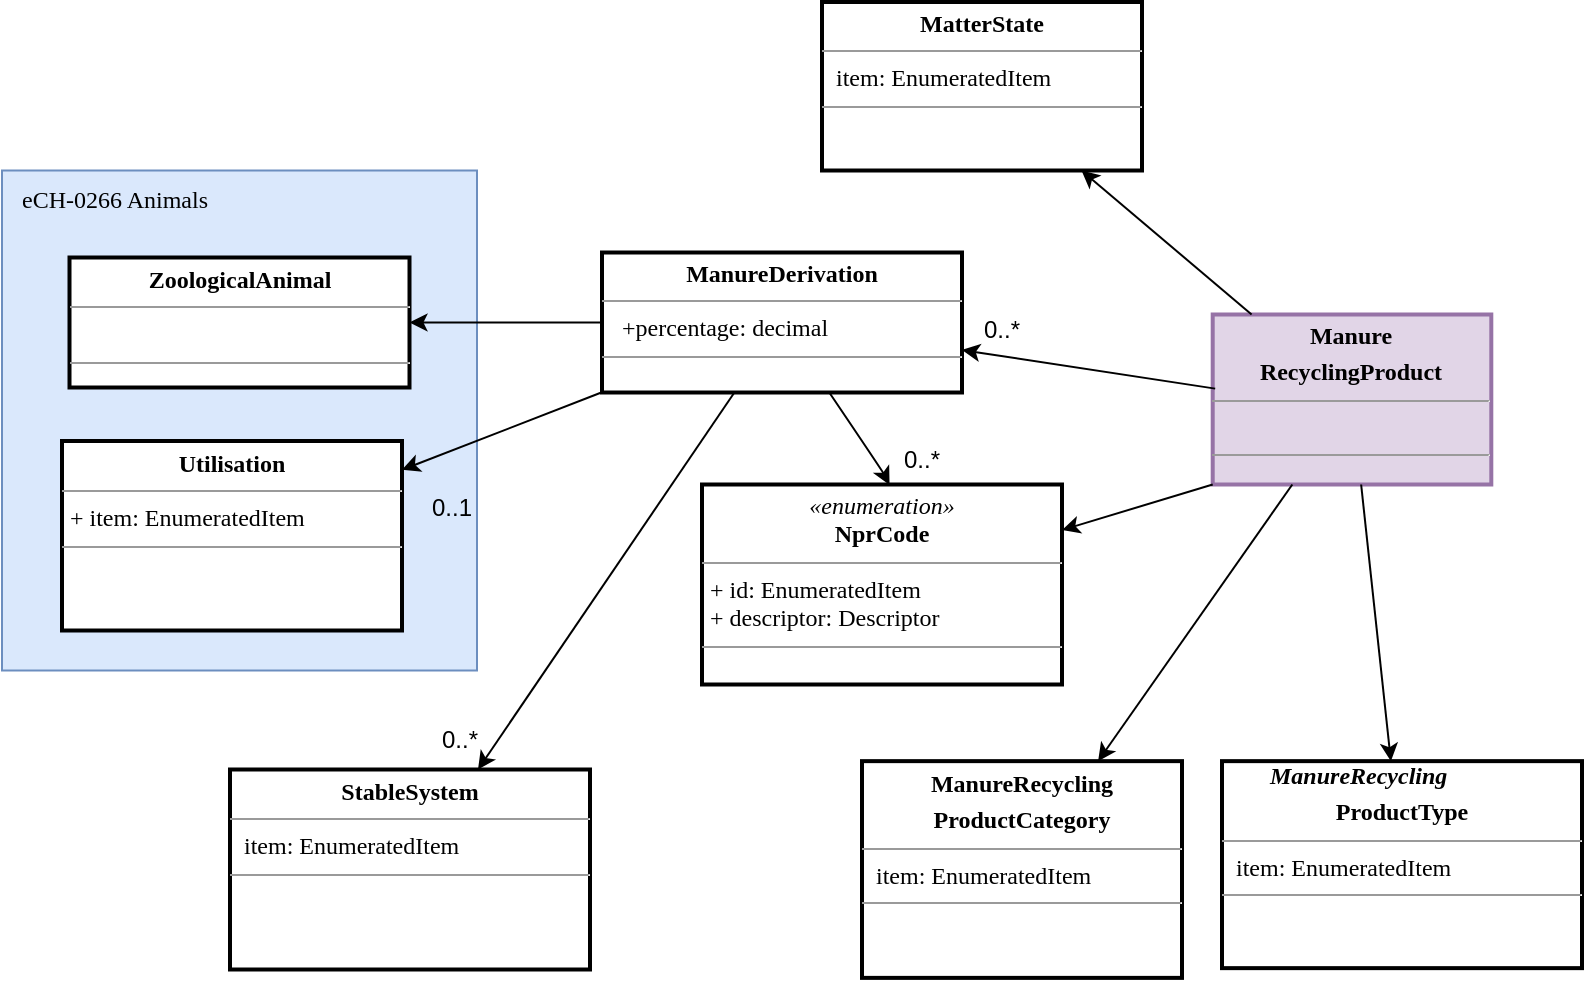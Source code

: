 <mxfile version="23.0.2" type="device">
  <diagram name="Page-1" id="qBD6op3qUp-WdUlCAM_y">
    <mxGraphModel dx="3664" dy="979" grid="1" gridSize="10" guides="1" tooltips="1" connect="1" arrows="1" fold="1" page="1" pageScale="1" pageWidth="850" pageHeight="1100" math="0" shadow="0">
      <root>
        <mxCell id="0" />
        <mxCell id="1" parent="0" />
        <mxCell id="UCvxWR03_ax1GN8wgk-j-15" value="&lt;p style=&quot;margin:0px;margin-top:4px;text-align:center;&quot;&gt;&lt;b&gt;Manure&lt;/b&gt;&lt;/p&gt;&lt;p style=&quot;margin:0px;margin-top:4px;text-align:center;&quot;&gt;&lt;b&gt;RecyclingProduct&lt;/b&gt;&lt;/p&gt;&lt;hr size=&quot;1&quot;&gt;&lt;p style=&quot;margin:0px;margin-left:4px;&quot;&gt;&amp;nbsp;&lt;br&gt;&lt;/p&gt;&lt;hr size=&quot;1&quot;&gt;&lt;p style=&quot;margin:0px;margin-left:4px;&quot;&gt;&lt;br&gt;&lt;/p&gt;" style="verticalAlign=top;align=left;overflow=fill;fontSize=12;fontFamily=Verdana;html=1;sketch=0;strokeWidth=2;fillColor=#e1d5e7;strokeColor=#9673a6;" vertex="1" parent="1">
          <mxGeometry x="-1924.65" y="496.25" width="139.3" height="85" as="geometry" />
        </mxCell>
        <mxCell id="UCvxWR03_ax1GN8wgk-j-17" value="" style="endArrow=classic;html=1;sketch=0;fontFamily=Verdana;curved=1;" edge="1" parent="1" source="UCvxWR03_ax1GN8wgk-j-15" target="UCvxWR03_ax1GN8wgk-j-23">
          <mxGeometry width="50" height="50" relative="1" as="geometry">
            <mxPoint x="-1319.31" y="604.7" as="sourcePoint" />
            <mxPoint x="-1498.8" y="935.265" as="targetPoint" />
          </mxGeometry>
        </mxCell>
        <mxCell id="UCvxWR03_ax1GN8wgk-j-23" value="&lt;i style=&quot;border-color: var(--border-color); text-align: center;&quot;&gt;&lt;span style=&quot;white-space: pre;&quot;&gt; &lt;/span&gt;&amp;nbsp; &amp;nbsp; &amp;nbsp; &amp;nbsp;&lt;b style=&quot;background-color: initial;&quot;&gt;ManureRecycling&lt;/b&gt;&lt;br&gt;&lt;/i&gt;&lt;p style=&quot;margin:0px;margin-top:4px;text-align:center;&quot;&gt;&lt;b&gt;ProductType&lt;/b&gt;&lt;/p&gt;&lt;hr size=&quot;1&quot;&gt;&lt;p style=&quot;margin:0px;margin-left:4px;&quot;&gt;&amp;nbsp;item: EnumeratedItem&lt;br&gt;&lt;/p&gt;&lt;hr size=&quot;1&quot;&gt;&lt;p style=&quot;margin:0px;margin-left:4px;&quot;&gt;&lt;br&gt;&lt;/p&gt;" style="verticalAlign=top;align=left;overflow=fill;fontSize=12;fontFamily=Verdana;html=1;sketch=0;strokeWidth=2;" vertex="1" parent="1">
          <mxGeometry x="-1920" y="719.57" width="180" height="103.5" as="geometry" />
        </mxCell>
        <mxCell id="UCvxWR03_ax1GN8wgk-j-24" value="" style="rounded=0;whiteSpace=wrap;html=1;fillColor=#dae8fc;strokeColor=#6c8ebf;fontFamily=Verdana;" vertex="1" parent="1">
          <mxGeometry x="-2530" y="424.25" width="237.5" height="250" as="geometry" />
        </mxCell>
        <mxCell id="UCvxWR03_ax1GN8wgk-j-25" value="eCH-0266 Animals" style="text;html=1;strokeColor=none;fillColor=none;align=left;verticalAlign=middle;whiteSpace=wrap;rounded=0;strokeWidth=2;fontFamily=Verdana;" vertex="1" parent="1">
          <mxGeometry x="-2522.5" y="424.25" width="290" height="30" as="geometry" />
        </mxCell>
        <mxCell id="UCvxWR03_ax1GN8wgk-j-26" value="&lt;p style=&quot;margin:0px;margin-top:4px;text-align:center;&quot;&gt;&lt;b&gt;ZoologicalAnimal&lt;/b&gt;&lt;/p&gt;&lt;hr size=&quot;1&quot;&gt;&lt;p style=&quot;margin:0px;margin-left:4px;&quot;&gt;&amp;nbsp;&amp;nbsp;&lt;br&gt;&lt;/p&gt;&lt;hr size=&quot;1&quot;&gt;&lt;p style=&quot;margin:0px;margin-left:4px;&quot;&gt;&lt;br&gt;&lt;/p&gt;" style="verticalAlign=top;align=left;overflow=fill;fontSize=12;fontFamily=Verdana;html=1;sketch=0;strokeWidth=2;" vertex="1" parent="1">
          <mxGeometry x="-2496.25" y="467.75" width="170" height="65" as="geometry" />
        </mxCell>
        <mxCell id="UCvxWR03_ax1GN8wgk-j-27" value="&lt;p style=&quot;margin:0px;margin-top:4px;text-align:center;&quot;&gt;&lt;b&gt;ManureDerivation&lt;/b&gt;&lt;/p&gt;&lt;hr size=&quot;1&quot;&gt;&lt;p style=&quot;margin:0px;margin-left:4px;&quot;&gt;&amp;nbsp; +percentage: decimal&lt;br&gt;&lt;/p&gt;&lt;hr size=&quot;1&quot;&gt;&lt;p style=&quot;margin:0px;margin-left:4px;&quot;&gt;&lt;br&gt;&lt;/p&gt;" style="verticalAlign=top;align=left;overflow=fill;fontSize=12;fontFamily=Verdana;html=1;sketch=0;strokeWidth=2;" vertex="1" parent="1">
          <mxGeometry x="-2230" y="465.25" width="180" height="70" as="geometry" />
        </mxCell>
        <mxCell id="UCvxWR03_ax1GN8wgk-j-28" value="" style="endArrow=classic;html=1;sketch=0;fontFamily=Verdana;curved=1;entryX=1;entryY=0.5;entryDx=0;entryDy=0;" edge="1" parent="1" source="UCvxWR03_ax1GN8wgk-j-27" target="UCvxWR03_ax1GN8wgk-j-26">
          <mxGeometry width="50" height="50" relative="1" as="geometry">
            <mxPoint x="-2191.41" y="847.82" as="sourcePoint" />
            <mxPoint x="-2367.5" y="853.068" as="targetPoint" />
          </mxGeometry>
        </mxCell>
        <mxCell id="UCvxWR03_ax1GN8wgk-j-29" value="&lt;p style=&quot;margin:0px;margin-top:4px;text-align:center;&quot;&gt;&lt;b&gt;StableSystem&lt;/b&gt;&lt;/p&gt;&lt;hr size=&quot;1&quot;&gt;&lt;p style=&quot;margin:0px;margin-left:4px;&quot;&gt;&amp;nbsp;item: EnumeratedItem&lt;br&gt;&lt;/p&gt;&lt;hr size=&quot;1&quot;&gt;&lt;p style=&quot;margin:0px;margin-left:4px;&quot;&gt;&lt;br&gt;&lt;/p&gt;" style="verticalAlign=top;align=left;overflow=fill;fontSize=12;fontFamily=Verdana;html=1;sketch=0;strokeWidth=2;" vertex="1" parent="1">
          <mxGeometry x="-2416" y="723.75" width="180" height="100" as="geometry" />
        </mxCell>
        <mxCell id="UCvxWR03_ax1GN8wgk-j-30" value="" style="endArrow=classic;html=1;sketch=0;fontFamily=Verdana;curved=1;" edge="1" parent="1" source="UCvxWR03_ax1GN8wgk-j-27" target="UCvxWR03_ax1GN8wgk-j-29">
          <mxGeometry width="50" height="50" relative="1" as="geometry">
            <mxPoint x="-2191.41" y="847.82" as="sourcePoint" />
            <mxPoint x="-2367.5" y="853.068" as="targetPoint" />
          </mxGeometry>
        </mxCell>
        <mxCell id="UCvxWR03_ax1GN8wgk-j-31" value="&lt;p style=&quot;margin:0px;margin-top:4px;text-align:center;&quot;&gt;&lt;b style=&quot;background-color: initial;&quot;&gt;Utilisation&lt;/b&gt;&lt;br&gt;&lt;/p&gt;&lt;hr size=&quot;1&quot;&gt;&lt;p style=&quot;margin:0px;margin-left:4px;&quot;&gt;+ item: EnumeratedItem&lt;br&gt;&lt;/p&gt;&lt;hr size=&quot;1&quot;&gt;&lt;p style=&quot;margin:0px;margin-left:4px;&quot;&gt;&lt;br&gt;&lt;/p&gt;" style="verticalAlign=top;align=left;overflow=fill;fontSize=12;fontFamily=Verdana;html=1;sketch=0;strokeWidth=2;" vertex="1" parent="1">
          <mxGeometry x="-2500" y="559.5" width="170" height="94.75" as="geometry" />
        </mxCell>
        <mxCell id="UCvxWR03_ax1GN8wgk-j-32" value="" style="endArrow=classic;html=1;sketch=0;fontFamily=Verdana;curved=1;" edge="1" parent="1" source="UCvxWR03_ax1GN8wgk-j-27" target="UCvxWR03_ax1GN8wgk-j-31">
          <mxGeometry width="50" height="50" relative="1" as="geometry">
            <mxPoint x="-2143.35" y="875.75" as="sourcePoint" />
            <mxPoint x="-2285.148" y="1086.75" as="targetPoint" />
          </mxGeometry>
        </mxCell>
        <mxCell id="UCvxWR03_ax1GN8wgk-j-33" value="0..1" style="text;html=1;strokeColor=none;fillColor=none;align=center;verticalAlign=middle;whiteSpace=wrap;rounded=0;" vertex="1" parent="1">
          <mxGeometry x="-2335" y="578.25" width="60" height="30" as="geometry" />
        </mxCell>
        <mxCell id="UCvxWR03_ax1GN8wgk-j-37" value="&lt;p style=&quot;margin:0px;margin-top:4px;text-align:center;&quot;&gt;&lt;b&gt;ManureRecycling&lt;/b&gt;&lt;/p&gt;&lt;p style=&quot;margin:0px;margin-top:4px;text-align:center;&quot;&gt;&lt;b style=&quot;background-color: initial;&quot;&gt;ProductCategory&lt;/b&gt;&lt;/p&gt;&lt;hr size=&quot;1&quot;&gt;&lt;p style=&quot;margin:0px;margin-left:4px;&quot;&gt;&amp;nbsp;item: EnumeratedItem&lt;br&gt;&lt;/p&gt;&lt;hr size=&quot;1&quot;&gt;&lt;p style=&quot;margin:0px;margin-left:4px;&quot;&gt;&lt;br&gt;&lt;/p&gt;" style="verticalAlign=top;align=left;overflow=fill;fontSize=12;fontFamily=Verdana;html=1;sketch=0;strokeWidth=2;" vertex="1" parent="1">
          <mxGeometry x="-2100" y="719.57" width="160" height="108.37" as="geometry" />
        </mxCell>
        <mxCell id="UCvxWR03_ax1GN8wgk-j-38" value="" style="endArrow=classic;html=1;sketch=0;fontFamily=Verdana;curved=1;" edge="1" parent="1" source="UCvxWR03_ax1GN8wgk-j-15" target="UCvxWR03_ax1GN8wgk-j-37">
          <mxGeometry width="50" height="50" relative="1" as="geometry">
            <mxPoint x="-1576.296" y="565.25" as="sourcePoint" />
            <mxPoint x="-1546.655" y="654.25" as="targetPoint" />
          </mxGeometry>
        </mxCell>
        <mxCell id="UCvxWR03_ax1GN8wgk-j-39" value="&lt;p style=&quot;margin:0px;margin-top:4px;text-align:center;&quot;&gt;&lt;i&gt;«enumeration»&lt;/i&gt;&lt;br&gt;&lt;b&gt;NprCode&lt;/b&gt;&lt;/p&gt;&lt;hr size=&quot;1&quot;&gt;&lt;p style=&quot;margin:0px;margin-left:4px;&quot;&gt;+ id: EnumeratedItem&lt;br&gt;&lt;/p&gt;&lt;p style=&quot;margin:0px;margin-left:4px;&quot;&gt;+ descriptor: Descriptor&lt;/p&gt;&lt;hr size=&quot;1&quot;&gt;&lt;p style=&quot;margin:0px;margin-left:4px;&quot;&gt;&lt;br&gt;&lt;/p&gt;" style="verticalAlign=top;align=left;overflow=fill;fontSize=12;fontFamily=Verdana;html=1;sketch=0;strokeWidth=2;" vertex="1" parent="1">
          <mxGeometry x="-2180" y="581.25" width="180" height="100" as="geometry" />
        </mxCell>
        <mxCell id="UCvxWR03_ax1GN8wgk-j-40" value="" style="endArrow=classic;html=1;sketch=0;fontFamily=Verdana;curved=1;exitX=0;exitY=1;exitDx=0;exitDy=0;" edge="1" parent="1" source="UCvxWR03_ax1GN8wgk-j-15" target="UCvxWR03_ax1GN8wgk-j-39">
          <mxGeometry width="50" height="50" relative="1" as="geometry">
            <mxPoint x="-1797.766" y="565.335" as="sourcePoint" />
            <mxPoint x="-1918.75" y="574.061" as="targetPoint" />
          </mxGeometry>
        </mxCell>
        <mxCell id="UCvxWR03_ax1GN8wgk-j-42" value="&lt;p style=&quot;margin:0px;margin-top:4px;text-align:center;&quot;&gt;&lt;b style=&quot;background-color: initial;&quot;&gt;MatterState&lt;/b&gt;&lt;br&gt;&lt;/p&gt;&lt;hr size=&quot;1&quot;&gt;&lt;p style=&quot;margin:0px;margin-left:4px;&quot;&gt;&amp;nbsp;item: EnumeratedItem&lt;br&gt;&lt;/p&gt;&lt;hr size=&quot;1&quot;&gt;&lt;p style=&quot;margin:0px;margin-left:4px;&quot;&gt;&lt;br&gt;&lt;/p&gt;" style="verticalAlign=top;align=left;overflow=fill;fontSize=12;fontFamily=Verdana;html=1;sketch=0;strokeWidth=2;" vertex="1" parent="1">
          <mxGeometry x="-2120" y="340" width="160" height="84.25" as="geometry" />
        </mxCell>
        <mxCell id="UCvxWR03_ax1GN8wgk-j-43" value="" style="endArrow=classic;html=1;sketch=0;fontFamily=Verdana;curved=1;" edge="1" parent="1" source="UCvxWR03_ax1GN8wgk-j-15" target="UCvxWR03_ax1GN8wgk-j-42">
          <mxGeometry width="50" height="50" relative="1" as="geometry">
            <mxPoint x="-1944.884" y="579.025" as="sourcePoint" />
            <mxPoint x="-1779.87" y="855.25" as="targetPoint" />
          </mxGeometry>
        </mxCell>
        <mxCell id="UCvxWR03_ax1GN8wgk-j-44" value="0..*" style="text;html=1;strokeColor=none;fillColor=none;align=center;verticalAlign=middle;whiteSpace=wrap;rounded=0;" vertex="1" parent="1">
          <mxGeometry x="-2331" y="693.75" width="60" height="30" as="geometry" />
        </mxCell>
        <mxCell id="UCvxWR03_ax1GN8wgk-j-54" value="" style="endArrow=classic;html=1;sketch=0;fontFamily=Verdana;curved=1;entryX=0.521;entryY=0.002;entryDx=0;entryDy=0;entryPerimeter=0;" edge="1" parent="1" source="UCvxWR03_ax1GN8wgk-j-27" target="UCvxWR03_ax1GN8wgk-j-39">
          <mxGeometry width="50" height="50" relative="1" as="geometry">
            <mxPoint x="-1925" y="476.25" as="sourcePoint" />
            <mxPoint x="-2076" y="471.25" as="targetPoint" />
            <Array as="points">
              <mxPoint x="-2090" y="574.25" />
            </Array>
          </mxGeometry>
        </mxCell>
        <mxCell id="UCvxWR03_ax1GN8wgk-j-55" value="" style="endArrow=classic;html=1;sketch=0;fontFamily=Verdana;curved=1;exitX=0.009;exitY=0.436;exitDx=0;exitDy=0;exitPerimeter=0;" edge="1" parent="1" source="UCvxWR03_ax1GN8wgk-j-15" target="UCvxWR03_ax1GN8wgk-j-27">
          <mxGeometry width="50" height="50" relative="1" as="geometry">
            <mxPoint x="-2107" y="545.25" as="sourcePoint" />
            <mxPoint x="-2075" y="593.25" as="targetPoint" />
          </mxGeometry>
        </mxCell>
        <mxCell id="UCvxWR03_ax1GN8wgk-j-56" value="0..*" style="text;html=1;strokeColor=none;fillColor=none;align=center;verticalAlign=middle;whiteSpace=wrap;rounded=0;" vertex="1" parent="1">
          <mxGeometry x="-2060" y="488.5" width="60" height="30" as="geometry" />
        </mxCell>
        <mxCell id="UCvxWR03_ax1GN8wgk-j-57" value="0..*" style="text;html=1;strokeColor=none;fillColor=none;align=center;verticalAlign=middle;whiteSpace=wrap;rounded=0;" vertex="1" parent="1">
          <mxGeometry x="-2100" y="554.25" width="60" height="30" as="geometry" />
        </mxCell>
      </root>
    </mxGraphModel>
  </diagram>
</mxfile>
